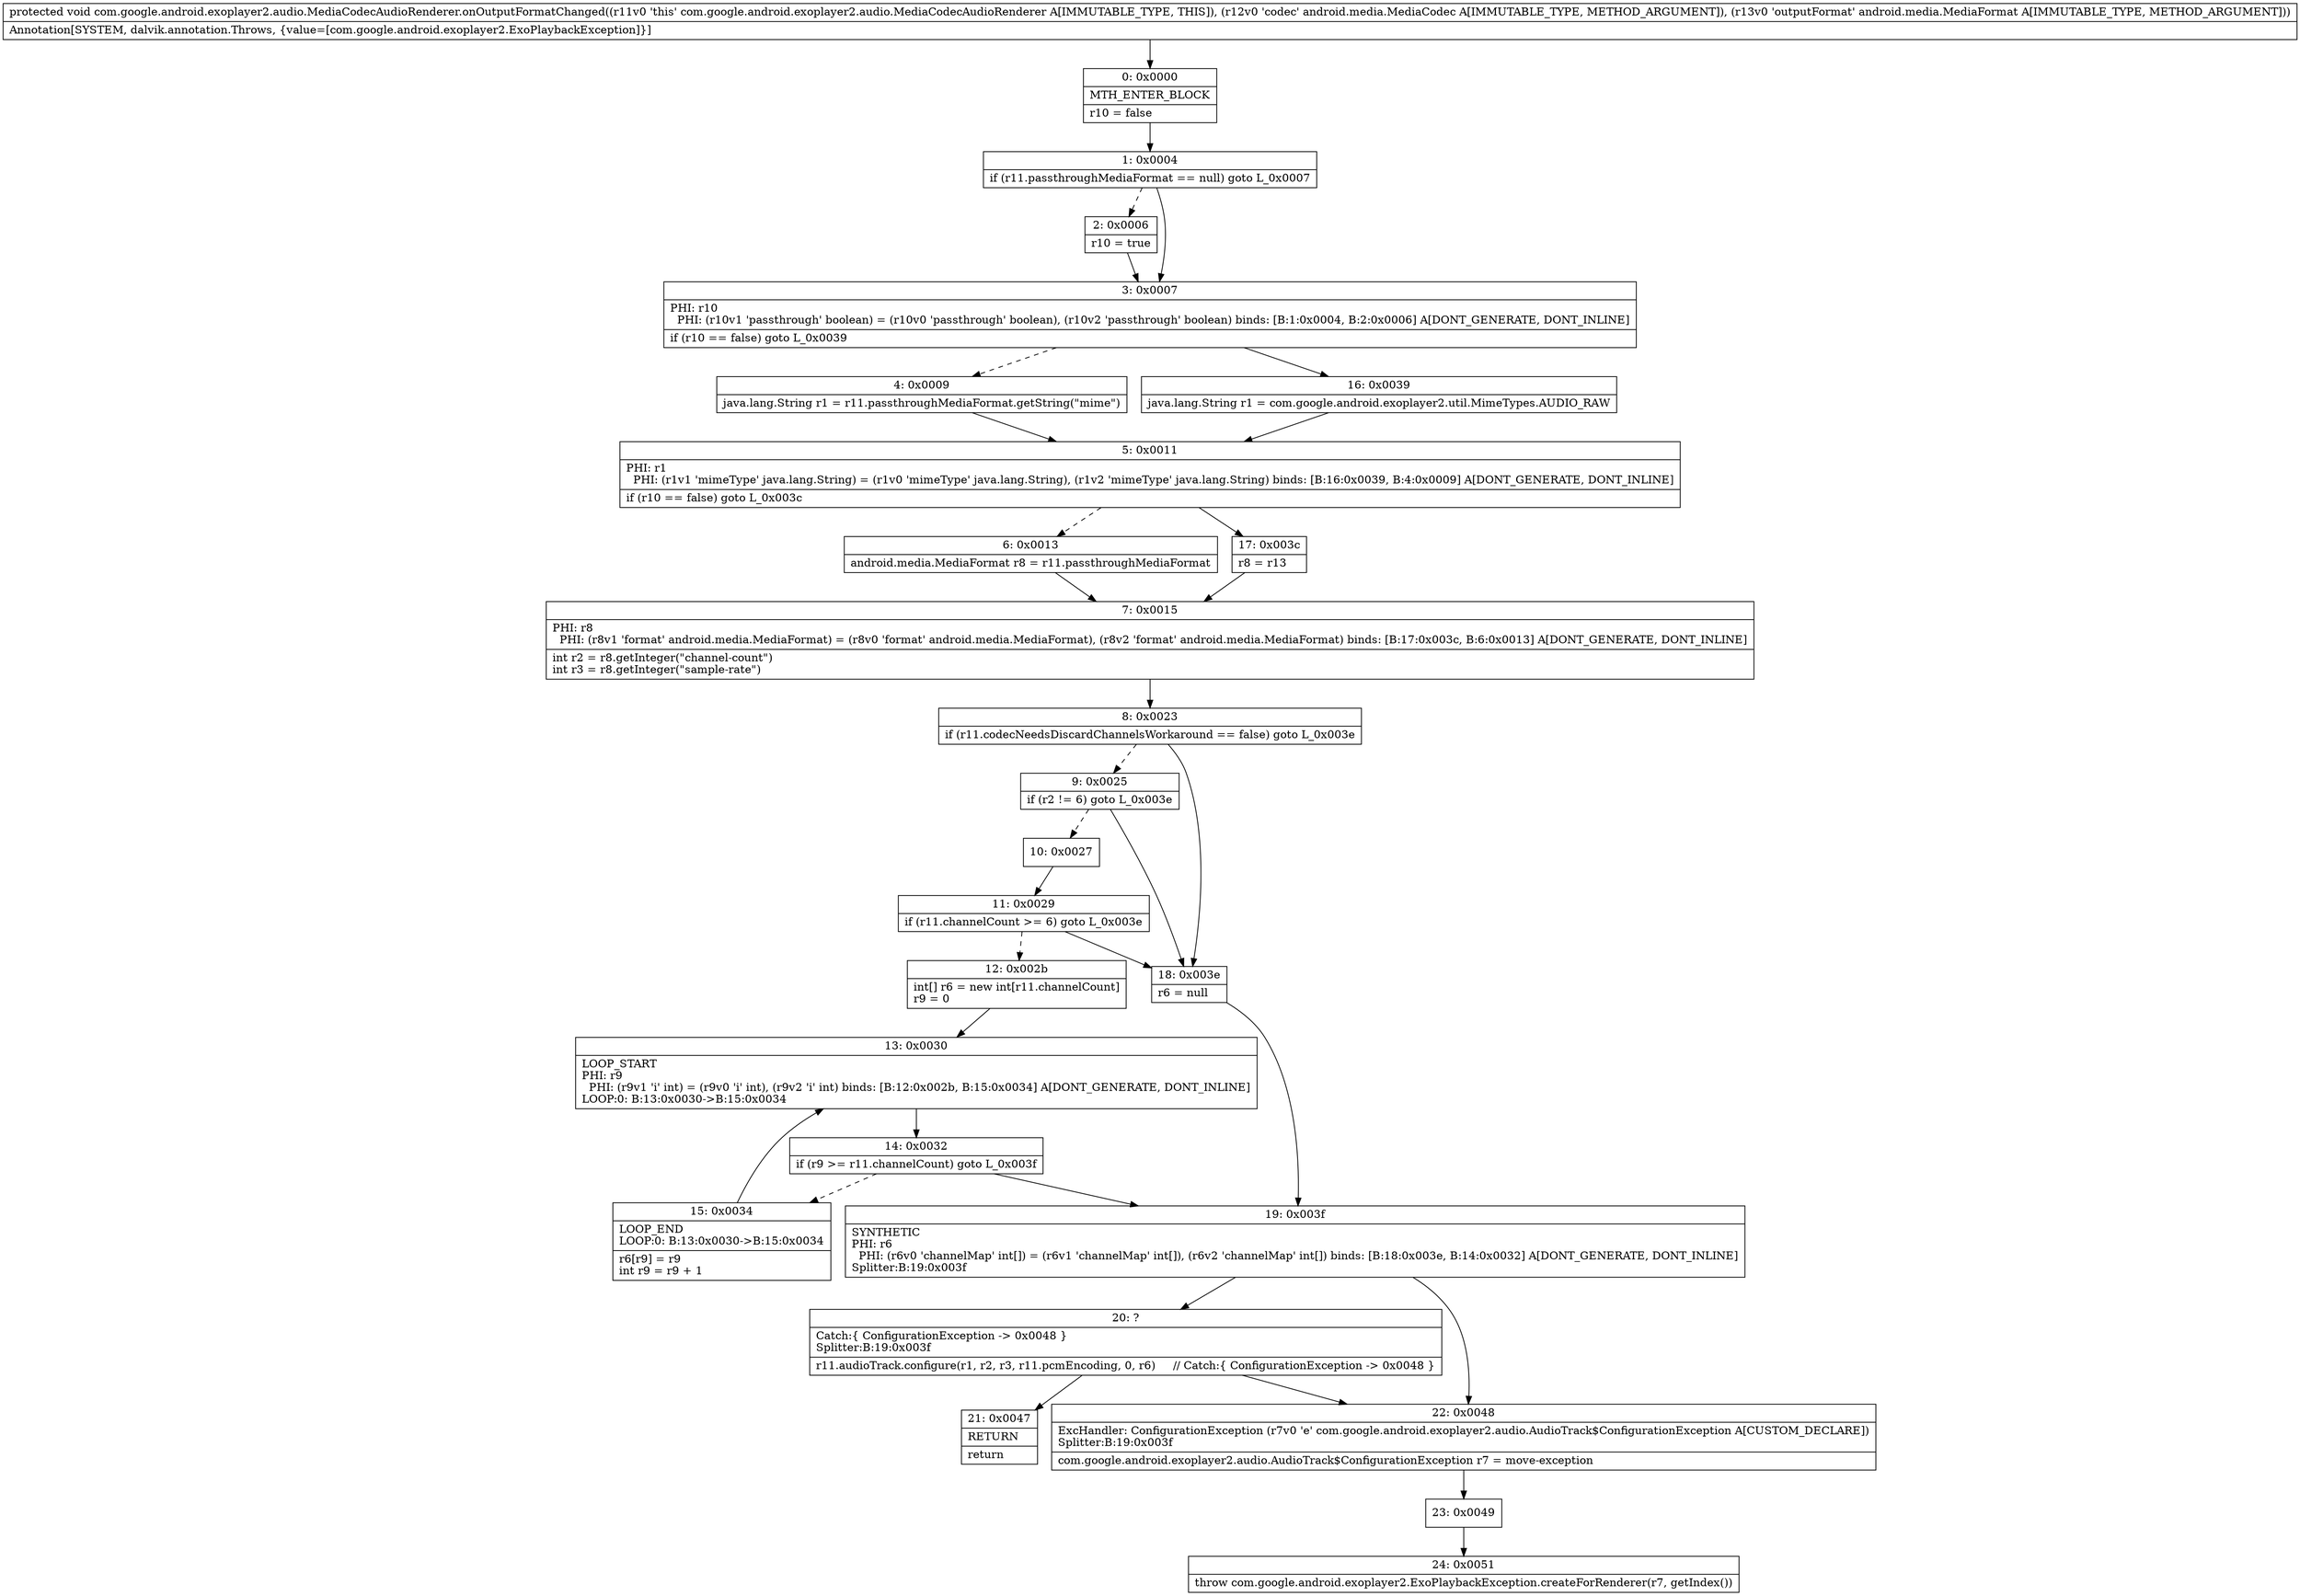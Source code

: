 digraph "CFG forcom.google.android.exoplayer2.audio.MediaCodecAudioRenderer.onOutputFormatChanged(Landroid\/media\/MediaCodec;Landroid\/media\/MediaFormat;)V" {
Node_0 [shape=record,label="{0\:\ 0x0000|MTH_ENTER_BLOCK\l|r10 = false\l}"];
Node_1 [shape=record,label="{1\:\ 0x0004|if (r11.passthroughMediaFormat == null) goto L_0x0007\l}"];
Node_2 [shape=record,label="{2\:\ 0x0006|r10 = true\l}"];
Node_3 [shape=record,label="{3\:\ 0x0007|PHI: r10 \l  PHI: (r10v1 'passthrough' boolean) = (r10v0 'passthrough' boolean), (r10v2 'passthrough' boolean) binds: [B:1:0x0004, B:2:0x0006] A[DONT_GENERATE, DONT_INLINE]\l|if (r10 == false) goto L_0x0039\l}"];
Node_4 [shape=record,label="{4\:\ 0x0009|java.lang.String r1 = r11.passthroughMediaFormat.getString(\"mime\")\l}"];
Node_5 [shape=record,label="{5\:\ 0x0011|PHI: r1 \l  PHI: (r1v1 'mimeType' java.lang.String) = (r1v0 'mimeType' java.lang.String), (r1v2 'mimeType' java.lang.String) binds: [B:16:0x0039, B:4:0x0009] A[DONT_GENERATE, DONT_INLINE]\l|if (r10 == false) goto L_0x003c\l}"];
Node_6 [shape=record,label="{6\:\ 0x0013|android.media.MediaFormat r8 = r11.passthroughMediaFormat\l}"];
Node_7 [shape=record,label="{7\:\ 0x0015|PHI: r8 \l  PHI: (r8v1 'format' android.media.MediaFormat) = (r8v0 'format' android.media.MediaFormat), (r8v2 'format' android.media.MediaFormat) binds: [B:17:0x003c, B:6:0x0013] A[DONT_GENERATE, DONT_INLINE]\l|int r2 = r8.getInteger(\"channel\-count\")\lint r3 = r8.getInteger(\"sample\-rate\")\l}"];
Node_8 [shape=record,label="{8\:\ 0x0023|if (r11.codecNeedsDiscardChannelsWorkaround == false) goto L_0x003e\l}"];
Node_9 [shape=record,label="{9\:\ 0x0025|if (r2 != 6) goto L_0x003e\l}"];
Node_10 [shape=record,label="{10\:\ 0x0027}"];
Node_11 [shape=record,label="{11\:\ 0x0029|if (r11.channelCount \>= 6) goto L_0x003e\l}"];
Node_12 [shape=record,label="{12\:\ 0x002b|int[] r6 = new int[r11.channelCount]\lr9 = 0\l}"];
Node_13 [shape=record,label="{13\:\ 0x0030|LOOP_START\lPHI: r9 \l  PHI: (r9v1 'i' int) = (r9v0 'i' int), (r9v2 'i' int) binds: [B:12:0x002b, B:15:0x0034] A[DONT_GENERATE, DONT_INLINE]\lLOOP:0: B:13:0x0030\-\>B:15:0x0034\l}"];
Node_14 [shape=record,label="{14\:\ 0x0032|if (r9 \>= r11.channelCount) goto L_0x003f\l}"];
Node_15 [shape=record,label="{15\:\ 0x0034|LOOP_END\lLOOP:0: B:13:0x0030\-\>B:15:0x0034\l|r6[r9] = r9\lint r9 = r9 + 1\l}"];
Node_16 [shape=record,label="{16\:\ 0x0039|java.lang.String r1 = com.google.android.exoplayer2.util.MimeTypes.AUDIO_RAW\l}"];
Node_17 [shape=record,label="{17\:\ 0x003c|r8 = r13\l}"];
Node_18 [shape=record,label="{18\:\ 0x003e|r6 = null\l}"];
Node_19 [shape=record,label="{19\:\ 0x003f|SYNTHETIC\lPHI: r6 \l  PHI: (r6v0 'channelMap' int[]) = (r6v1 'channelMap' int[]), (r6v2 'channelMap' int[]) binds: [B:18:0x003e, B:14:0x0032] A[DONT_GENERATE, DONT_INLINE]\lSplitter:B:19:0x003f\l}"];
Node_20 [shape=record,label="{20\:\ ?|Catch:\{ ConfigurationException \-\> 0x0048 \}\lSplitter:B:19:0x003f\l|r11.audioTrack.configure(r1, r2, r3, r11.pcmEncoding, 0, r6)     \/\/ Catch:\{ ConfigurationException \-\> 0x0048 \}\l}"];
Node_21 [shape=record,label="{21\:\ 0x0047|RETURN\l|return\l}"];
Node_22 [shape=record,label="{22\:\ 0x0048|ExcHandler: ConfigurationException (r7v0 'e' com.google.android.exoplayer2.audio.AudioTrack$ConfigurationException A[CUSTOM_DECLARE])\lSplitter:B:19:0x003f\l|com.google.android.exoplayer2.audio.AudioTrack$ConfigurationException r7 = move\-exception\l}"];
Node_23 [shape=record,label="{23\:\ 0x0049}"];
Node_24 [shape=record,label="{24\:\ 0x0051|throw com.google.android.exoplayer2.ExoPlaybackException.createForRenderer(r7, getIndex())\l}"];
MethodNode[shape=record,label="{protected void com.google.android.exoplayer2.audio.MediaCodecAudioRenderer.onOutputFormatChanged((r11v0 'this' com.google.android.exoplayer2.audio.MediaCodecAudioRenderer A[IMMUTABLE_TYPE, THIS]), (r12v0 'codec' android.media.MediaCodec A[IMMUTABLE_TYPE, METHOD_ARGUMENT]), (r13v0 'outputFormat' android.media.MediaFormat A[IMMUTABLE_TYPE, METHOD_ARGUMENT]))  | Annotation[SYSTEM, dalvik.annotation.Throws, \{value=[com.google.android.exoplayer2.ExoPlaybackException]\}]\l}"];
MethodNode -> Node_0;
Node_0 -> Node_1;
Node_1 -> Node_2[style=dashed];
Node_1 -> Node_3;
Node_2 -> Node_3;
Node_3 -> Node_4[style=dashed];
Node_3 -> Node_16;
Node_4 -> Node_5;
Node_5 -> Node_6[style=dashed];
Node_5 -> Node_17;
Node_6 -> Node_7;
Node_7 -> Node_8;
Node_8 -> Node_9[style=dashed];
Node_8 -> Node_18;
Node_9 -> Node_10[style=dashed];
Node_9 -> Node_18;
Node_10 -> Node_11;
Node_11 -> Node_12[style=dashed];
Node_11 -> Node_18;
Node_12 -> Node_13;
Node_13 -> Node_14;
Node_14 -> Node_15[style=dashed];
Node_14 -> Node_19;
Node_15 -> Node_13;
Node_16 -> Node_5;
Node_17 -> Node_7;
Node_18 -> Node_19;
Node_19 -> Node_20;
Node_19 -> Node_22;
Node_20 -> Node_21;
Node_20 -> Node_22;
Node_22 -> Node_23;
Node_23 -> Node_24;
}

